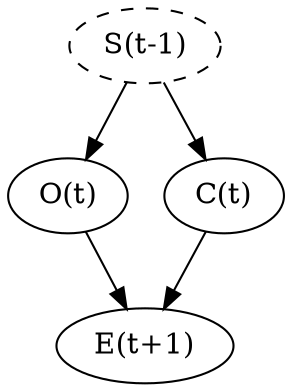 digraph G {
	sMinus1[label="S(t-1)", style="dashed"];

	o[label="O(t)"];
	c[label="C(t)"];

	e[label="E(t+1)"];

	sMinus1 -> o;
	sMinus1 -> c;

	o -> e;
	c -> e;

}
